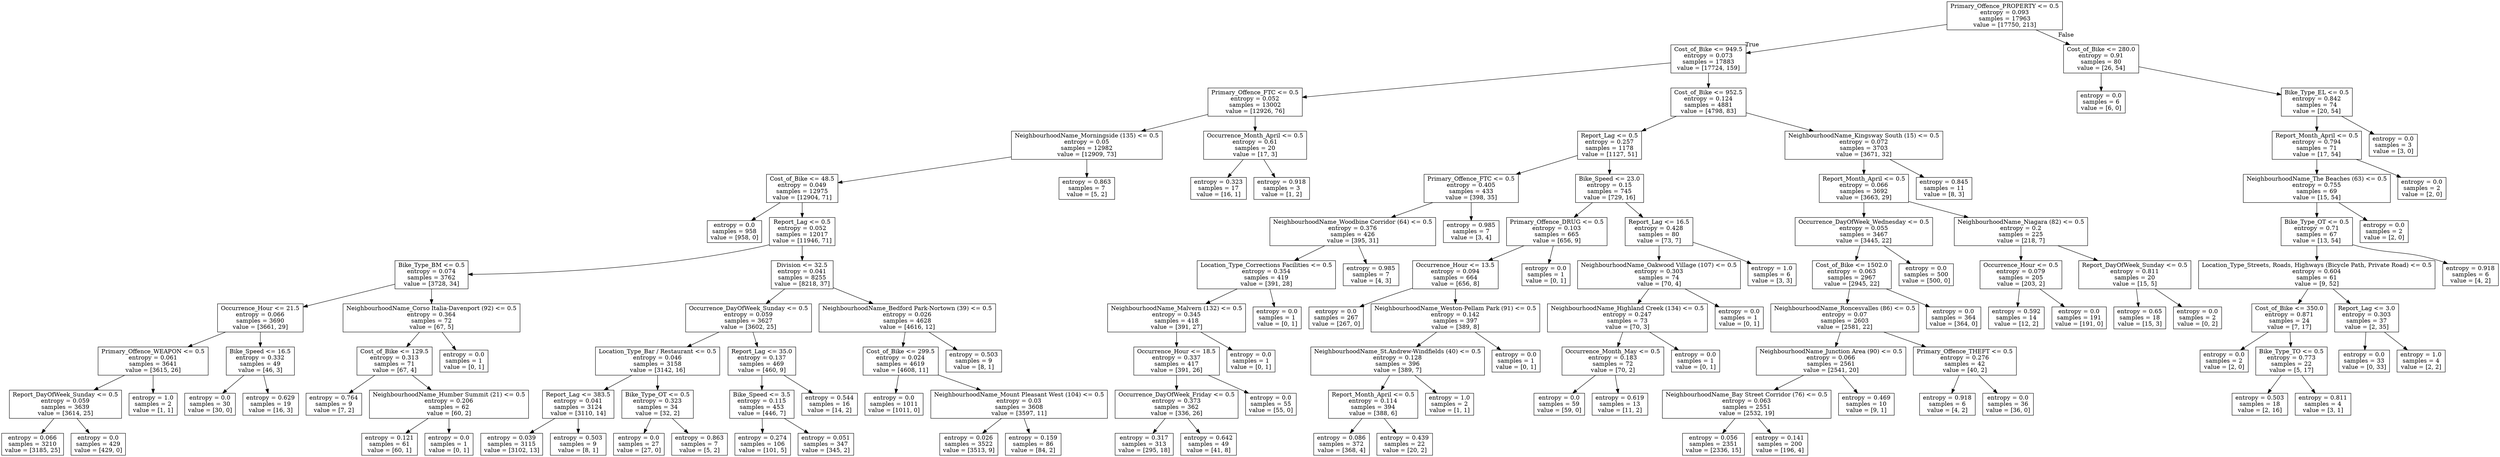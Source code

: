 digraph Tree {
node [shape=box] ;
0 [label="Primary_Offence_PROPERTY <= 0.5\nentropy = 0.093\nsamples = 17963\nvalue = [17750, 213]"] ;
1 [label="Cost_of_Bike <= 949.5\nentropy = 0.073\nsamples = 17883\nvalue = [17724, 159]"] ;
0 -> 1 [labeldistance=2.5, labelangle=45, headlabel="True"] ;
2 [label="Primary_Offence_FTC <= 0.5\nentropy = 0.052\nsamples = 13002\nvalue = [12926, 76]"] ;
1 -> 2 ;
3 [label="NeighbourhoodName_Morningside (135) <= 0.5\nentropy = 0.05\nsamples = 12982\nvalue = [12909, 73]"] ;
2 -> 3 ;
4 [label="Cost_of_Bike <= 48.5\nentropy = 0.049\nsamples = 12975\nvalue = [12904, 71]"] ;
3 -> 4 ;
5 [label="entropy = 0.0\nsamples = 958\nvalue = [958, 0]"] ;
4 -> 5 ;
6 [label="Report_Lag <= 0.5\nentropy = 0.052\nsamples = 12017\nvalue = [11946, 71]"] ;
4 -> 6 ;
7 [label="Bike_Type_BM <= 0.5\nentropy = 0.074\nsamples = 3762\nvalue = [3728, 34]"] ;
6 -> 7 ;
8 [label="Occurrence_Hour <= 21.5\nentropy = 0.066\nsamples = 3690\nvalue = [3661, 29]"] ;
7 -> 8 ;
9 [label="Primary_Offence_WEAPON <= 0.5\nentropy = 0.061\nsamples = 3641\nvalue = [3615, 26]"] ;
8 -> 9 ;
10 [label="Report_DayOfWeek_Sunday <= 0.5\nentropy = 0.059\nsamples = 3639\nvalue = [3614, 25]"] ;
9 -> 10 ;
11 [label="entropy = 0.066\nsamples = 3210\nvalue = [3185, 25]"] ;
10 -> 11 ;
12 [label="entropy = 0.0\nsamples = 429\nvalue = [429, 0]"] ;
10 -> 12 ;
13 [label="entropy = 1.0\nsamples = 2\nvalue = [1, 1]"] ;
9 -> 13 ;
14 [label="Bike_Speed <= 16.5\nentropy = 0.332\nsamples = 49\nvalue = [46, 3]"] ;
8 -> 14 ;
15 [label="entropy = 0.0\nsamples = 30\nvalue = [30, 0]"] ;
14 -> 15 ;
16 [label="entropy = 0.629\nsamples = 19\nvalue = [16, 3]"] ;
14 -> 16 ;
17 [label="NeighbourhoodName_Corso Italia-Davenport (92) <= 0.5\nentropy = 0.364\nsamples = 72\nvalue = [67, 5]"] ;
7 -> 17 ;
18 [label="Cost_of_Bike <= 129.5\nentropy = 0.313\nsamples = 71\nvalue = [67, 4]"] ;
17 -> 18 ;
19 [label="entropy = 0.764\nsamples = 9\nvalue = [7, 2]"] ;
18 -> 19 ;
20 [label="NeighbourhoodName_Humber Summit (21) <= 0.5\nentropy = 0.206\nsamples = 62\nvalue = [60, 2]"] ;
18 -> 20 ;
21 [label="entropy = 0.121\nsamples = 61\nvalue = [60, 1]"] ;
20 -> 21 ;
22 [label="entropy = 0.0\nsamples = 1\nvalue = [0, 1]"] ;
20 -> 22 ;
23 [label="entropy = 0.0\nsamples = 1\nvalue = [0, 1]"] ;
17 -> 23 ;
24 [label="Division <= 32.5\nentropy = 0.041\nsamples = 8255\nvalue = [8218, 37]"] ;
6 -> 24 ;
25 [label="Occurrence_DayOfWeek_Sunday <= 0.5\nentropy = 0.059\nsamples = 3627\nvalue = [3602, 25]"] ;
24 -> 25 ;
26 [label="Location_Type_Bar / Restaurant <= 0.5\nentropy = 0.046\nsamples = 3158\nvalue = [3142, 16]"] ;
25 -> 26 ;
27 [label="Report_Lag <= 383.5\nentropy = 0.041\nsamples = 3124\nvalue = [3110, 14]"] ;
26 -> 27 ;
28 [label="entropy = 0.039\nsamples = 3115\nvalue = [3102, 13]"] ;
27 -> 28 ;
29 [label="entropy = 0.503\nsamples = 9\nvalue = [8, 1]"] ;
27 -> 29 ;
30 [label="Bike_Type_OT <= 0.5\nentropy = 0.323\nsamples = 34\nvalue = [32, 2]"] ;
26 -> 30 ;
31 [label="entropy = 0.0\nsamples = 27\nvalue = [27, 0]"] ;
30 -> 31 ;
32 [label="entropy = 0.863\nsamples = 7\nvalue = [5, 2]"] ;
30 -> 32 ;
33 [label="Report_Lag <= 35.0\nentropy = 0.137\nsamples = 469\nvalue = [460, 9]"] ;
25 -> 33 ;
34 [label="Bike_Speed <= 3.5\nentropy = 0.115\nsamples = 453\nvalue = [446, 7]"] ;
33 -> 34 ;
35 [label="entropy = 0.274\nsamples = 106\nvalue = [101, 5]"] ;
34 -> 35 ;
36 [label="entropy = 0.051\nsamples = 347\nvalue = [345, 2]"] ;
34 -> 36 ;
37 [label="entropy = 0.544\nsamples = 16\nvalue = [14, 2]"] ;
33 -> 37 ;
38 [label="NeighbourhoodName_Bedford Park-Nortown (39) <= 0.5\nentropy = 0.026\nsamples = 4628\nvalue = [4616, 12]"] ;
24 -> 38 ;
39 [label="Cost_of_Bike <= 299.5\nentropy = 0.024\nsamples = 4619\nvalue = [4608, 11]"] ;
38 -> 39 ;
40 [label="entropy = 0.0\nsamples = 1011\nvalue = [1011, 0]"] ;
39 -> 40 ;
41 [label="NeighbourhoodName_Mount Pleasant West (104) <= 0.5\nentropy = 0.03\nsamples = 3608\nvalue = [3597, 11]"] ;
39 -> 41 ;
42 [label="entropy = 0.026\nsamples = 3522\nvalue = [3513, 9]"] ;
41 -> 42 ;
43 [label="entropy = 0.159\nsamples = 86\nvalue = [84, 2]"] ;
41 -> 43 ;
44 [label="entropy = 0.503\nsamples = 9\nvalue = [8, 1]"] ;
38 -> 44 ;
45 [label="entropy = 0.863\nsamples = 7\nvalue = [5, 2]"] ;
3 -> 45 ;
46 [label="Occurrence_Month_April <= 0.5\nentropy = 0.61\nsamples = 20\nvalue = [17, 3]"] ;
2 -> 46 ;
47 [label="entropy = 0.323\nsamples = 17\nvalue = [16, 1]"] ;
46 -> 47 ;
48 [label="entropy = 0.918\nsamples = 3\nvalue = [1, 2]"] ;
46 -> 48 ;
49 [label="Cost_of_Bike <= 952.5\nentropy = 0.124\nsamples = 4881\nvalue = [4798, 83]"] ;
1 -> 49 ;
50 [label="Report_Lag <= 0.5\nentropy = 0.257\nsamples = 1178\nvalue = [1127, 51]"] ;
49 -> 50 ;
51 [label="Primary_Offence_FTC <= 0.5\nentropy = 0.405\nsamples = 433\nvalue = [398, 35]"] ;
50 -> 51 ;
52 [label="NeighbourhoodName_Woodbine Corridor (64) <= 0.5\nentropy = 0.376\nsamples = 426\nvalue = [395, 31]"] ;
51 -> 52 ;
53 [label="Location_Type_Corrections Facilities <= 0.5\nentropy = 0.354\nsamples = 419\nvalue = [391, 28]"] ;
52 -> 53 ;
54 [label="NeighbourhoodName_Malvern (132) <= 0.5\nentropy = 0.345\nsamples = 418\nvalue = [391, 27]"] ;
53 -> 54 ;
55 [label="Occurrence_Hour <= 18.5\nentropy = 0.337\nsamples = 417\nvalue = [391, 26]"] ;
54 -> 55 ;
56 [label="Occurrence_DayOfWeek_Friday <= 0.5\nentropy = 0.373\nsamples = 362\nvalue = [336, 26]"] ;
55 -> 56 ;
57 [label="entropy = 0.317\nsamples = 313\nvalue = [295, 18]"] ;
56 -> 57 ;
58 [label="entropy = 0.642\nsamples = 49\nvalue = [41, 8]"] ;
56 -> 58 ;
59 [label="entropy = 0.0\nsamples = 55\nvalue = [55, 0]"] ;
55 -> 59 ;
60 [label="entropy = 0.0\nsamples = 1\nvalue = [0, 1]"] ;
54 -> 60 ;
61 [label="entropy = 0.0\nsamples = 1\nvalue = [0, 1]"] ;
53 -> 61 ;
62 [label="entropy = 0.985\nsamples = 7\nvalue = [4, 3]"] ;
52 -> 62 ;
63 [label="entropy = 0.985\nsamples = 7\nvalue = [3, 4]"] ;
51 -> 63 ;
64 [label="Bike_Speed <= 23.0\nentropy = 0.15\nsamples = 745\nvalue = [729, 16]"] ;
50 -> 64 ;
65 [label="Primary_Offence_DRUG <= 0.5\nentropy = 0.103\nsamples = 665\nvalue = [656, 9]"] ;
64 -> 65 ;
66 [label="Occurrence_Hour <= 13.5\nentropy = 0.094\nsamples = 664\nvalue = [656, 8]"] ;
65 -> 66 ;
67 [label="entropy = 0.0\nsamples = 267\nvalue = [267, 0]"] ;
66 -> 67 ;
68 [label="NeighbourhoodName_Weston-Pellam Park (91) <= 0.5\nentropy = 0.142\nsamples = 397\nvalue = [389, 8]"] ;
66 -> 68 ;
69 [label="NeighbourhoodName_St.Andrew-Windfields (40) <= 0.5\nentropy = 0.128\nsamples = 396\nvalue = [389, 7]"] ;
68 -> 69 ;
70 [label="Report_Month_April <= 0.5\nentropy = 0.114\nsamples = 394\nvalue = [388, 6]"] ;
69 -> 70 ;
71 [label="entropy = 0.086\nsamples = 372\nvalue = [368, 4]"] ;
70 -> 71 ;
72 [label="entropy = 0.439\nsamples = 22\nvalue = [20, 2]"] ;
70 -> 72 ;
73 [label="entropy = 1.0\nsamples = 2\nvalue = [1, 1]"] ;
69 -> 73 ;
74 [label="entropy = 0.0\nsamples = 1\nvalue = [0, 1]"] ;
68 -> 74 ;
75 [label="entropy = 0.0\nsamples = 1\nvalue = [0, 1]"] ;
65 -> 75 ;
76 [label="Report_Lag <= 16.5\nentropy = 0.428\nsamples = 80\nvalue = [73, 7]"] ;
64 -> 76 ;
77 [label="NeighbourhoodName_Oakwood Village (107) <= 0.5\nentropy = 0.303\nsamples = 74\nvalue = [70, 4]"] ;
76 -> 77 ;
78 [label="NeighbourhoodName_Highland Creek (134) <= 0.5\nentropy = 0.247\nsamples = 73\nvalue = [70, 3]"] ;
77 -> 78 ;
79 [label="Occurrence_Month_May <= 0.5\nentropy = 0.183\nsamples = 72\nvalue = [70, 2]"] ;
78 -> 79 ;
80 [label="entropy = 0.0\nsamples = 59\nvalue = [59, 0]"] ;
79 -> 80 ;
81 [label="entropy = 0.619\nsamples = 13\nvalue = [11, 2]"] ;
79 -> 81 ;
82 [label="entropy = 0.0\nsamples = 1\nvalue = [0, 1]"] ;
78 -> 82 ;
83 [label="entropy = 0.0\nsamples = 1\nvalue = [0, 1]"] ;
77 -> 83 ;
84 [label="entropy = 1.0\nsamples = 6\nvalue = [3, 3]"] ;
76 -> 84 ;
85 [label="NeighbourhoodName_Kingsway South (15) <= 0.5\nentropy = 0.072\nsamples = 3703\nvalue = [3671, 32]"] ;
49 -> 85 ;
86 [label="Report_Month_April <= 0.5\nentropy = 0.066\nsamples = 3692\nvalue = [3663, 29]"] ;
85 -> 86 ;
87 [label="Occurrence_DayOfWeek_Wednesday <= 0.5\nentropy = 0.055\nsamples = 3467\nvalue = [3445, 22]"] ;
86 -> 87 ;
88 [label="Cost_of_Bike <= 1502.0\nentropy = 0.063\nsamples = 2967\nvalue = [2945, 22]"] ;
87 -> 88 ;
89 [label="NeighbourhoodName_Roncesvalles (86) <= 0.5\nentropy = 0.07\nsamples = 2603\nvalue = [2581, 22]"] ;
88 -> 89 ;
90 [label="NeighbourhoodName_Junction Area (90) <= 0.5\nentropy = 0.066\nsamples = 2561\nvalue = [2541, 20]"] ;
89 -> 90 ;
91 [label="NeighbourhoodName_Bay Street Corridor (76) <= 0.5\nentropy = 0.063\nsamples = 2551\nvalue = [2532, 19]"] ;
90 -> 91 ;
92 [label="entropy = 0.056\nsamples = 2351\nvalue = [2336, 15]"] ;
91 -> 92 ;
93 [label="entropy = 0.141\nsamples = 200\nvalue = [196, 4]"] ;
91 -> 93 ;
94 [label="entropy = 0.469\nsamples = 10\nvalue = [9, 1]"] ;
90 -> 94 ;
95 [label="Primary_Offence_THEFT <= 0.5\nentropy = 0.276\nsamples = 42\nvalue = [40, 2]"] ;
89 -> 95 ;
96 [label="entropy = 0.918\nsamples = 6\nvalue = [4, 2]"] ;
95 -> 96 ;
97 [label="entropy = 0.0\nsamples = 36\nvalue = [36, 0]"] ;
95 -> 97 ;
98 [label="entropy = 0.0\nsamples = 364\nvalue = [364, 0]"] ;
88 -> 98 ;
99 [label="entropy = 0.0\nsamples = 500\nvalue = [500, 0]"] ;
87 -> 99 ;
100 [label="NeighbourhoodName_Niagara (82) <= 0.5\nentropy = 0.2\nsamples = 225\nvalue = [218, 7]"] ;
86 -> 100 ;
101 [label="Occurrence_Hour <= 0.5\nentropy = 0.079\nsamples = 205\nvalue = [203, 2]"] ;
100 -> 101 ;
102 [label="entropy = 0.592\nsamples = 14\nvalue = [12, 2]"] ;
101 -> 102 ;
103 [label="entropy = 0.0\nsamples = 191\nvalue = [191, 0]"] ;
101 -> 103 ;
104 [label="Report_DayOfWeek_Sunday <= 0.5\nentropy = 0.811\nsamples = 20\nvalue = [15, 5]"] ;
100 -> 104 ;
105 [label="entropy = 0.65\nsamples = 18\nvalue = [15, 3]"] ;
104 -> 105 ;
106 [label="entropy = 0.0\nsamples = 2\nvalue = [0, 2]"] ;
104 -> 106 ;
107 [label="entropy = 0.845\nsamples = 11\nvalue = [8, 3]"] ;
85 -> 107 ;
108 [label="Cost_of_Bike <= 280.0\nentropy = 0.91\nsamples = 80\nvalue = [26, 54]"] ;
0 -> 108 [labeldistance=2.5, labelangle=-45, headlabel="False"] ;
109 [label="entropy = 0.0\nsamples = 6\nvalue = [6, 0]"] ;
108 -> 109 ;
110 [label="Bike_Type_EL <= 0.5\nentropy = 0.842\nsamples = 74\nvalue = [20, 54]"] ;
108 -> 110 ;
111 [label="Report_Month_April <= 0.5\nentropy = 0.794\nsamples = 71\nvalue = [17, 54]"] ;
110 -> 111 ;
112 [label="NeighbourhoodName_The Beaches (63) <= 0.5\nentropy = 0.755\nsamples = 69\nvalue = [15, 54]"] ;
111 -> 112 ;
113 [label="Bike_Type_OT <= 0.5\nentropy = 0.71\nsamples = 67\nvalue = [13, 54]"] ;
112 -> 113 ;
114 [label="Location_Type_Streets, Roads, Highways (Bicycle Path, Private Road) <= 0.5\nentropy = 0.604\nsamples = 61\nvalue = [9, 52]"] ;
113 -> 114 ;
115 [label="Cost_of_Bike <= 350.0\nentropy = 0.871\nsamples = 24\nvalue = [7, 17]"] ;
114 -> 115 ;
116 [label="entropy = 0.0\nsamples = 2\nvalue = [2, 0]"] ;
115 -> 116 ;
117 [label="Bike_Type_TO <= 0.5\nentropy = 0.773\nsamples = 22\nvalue = [5, 17]"] ;
115 -> 117 ;
118 [label="entropy = 0.503\nsamples = 18\nvalue = [2, 16]"] ;
117 -> 118 ;
119 [label="entropy = 0.811\nsamples = 4\nvalue = [3, 1]"] ;
117 -> 119 ;
120 [label="Report_Lag <= 3.0\nentropy = 0.303\nsamples = 37\nvalue = [2, 35]"] ;
114 -> 120 ;
121 [label="entropy = 0.0\nsamples = 33\nvalue = [0, 33]"] ;
120 -> 121 ;
122 [label="entropy = 1.0\nsamples = 4\nvalue = [2, 2]"] ;
120 -> 122 ;
123 [label="entropy = 0.918\nsamples = 6\nvalue = [4, 2]"] ;
113 -> 123 ;
124 [label="entropy = 0.0\nsamples = 2\nvalue = [2, 0]"] ;
112 -> 124 ;
125 [label="entropy = 0.0\nsamples = 2\nvalue = [2, 0]"] ;
111 -> 125 ;
126 [label="entropy = 0.0\nsamples = 3\nvalue = [3, 0]"] ;
110 -> 126 ;
}